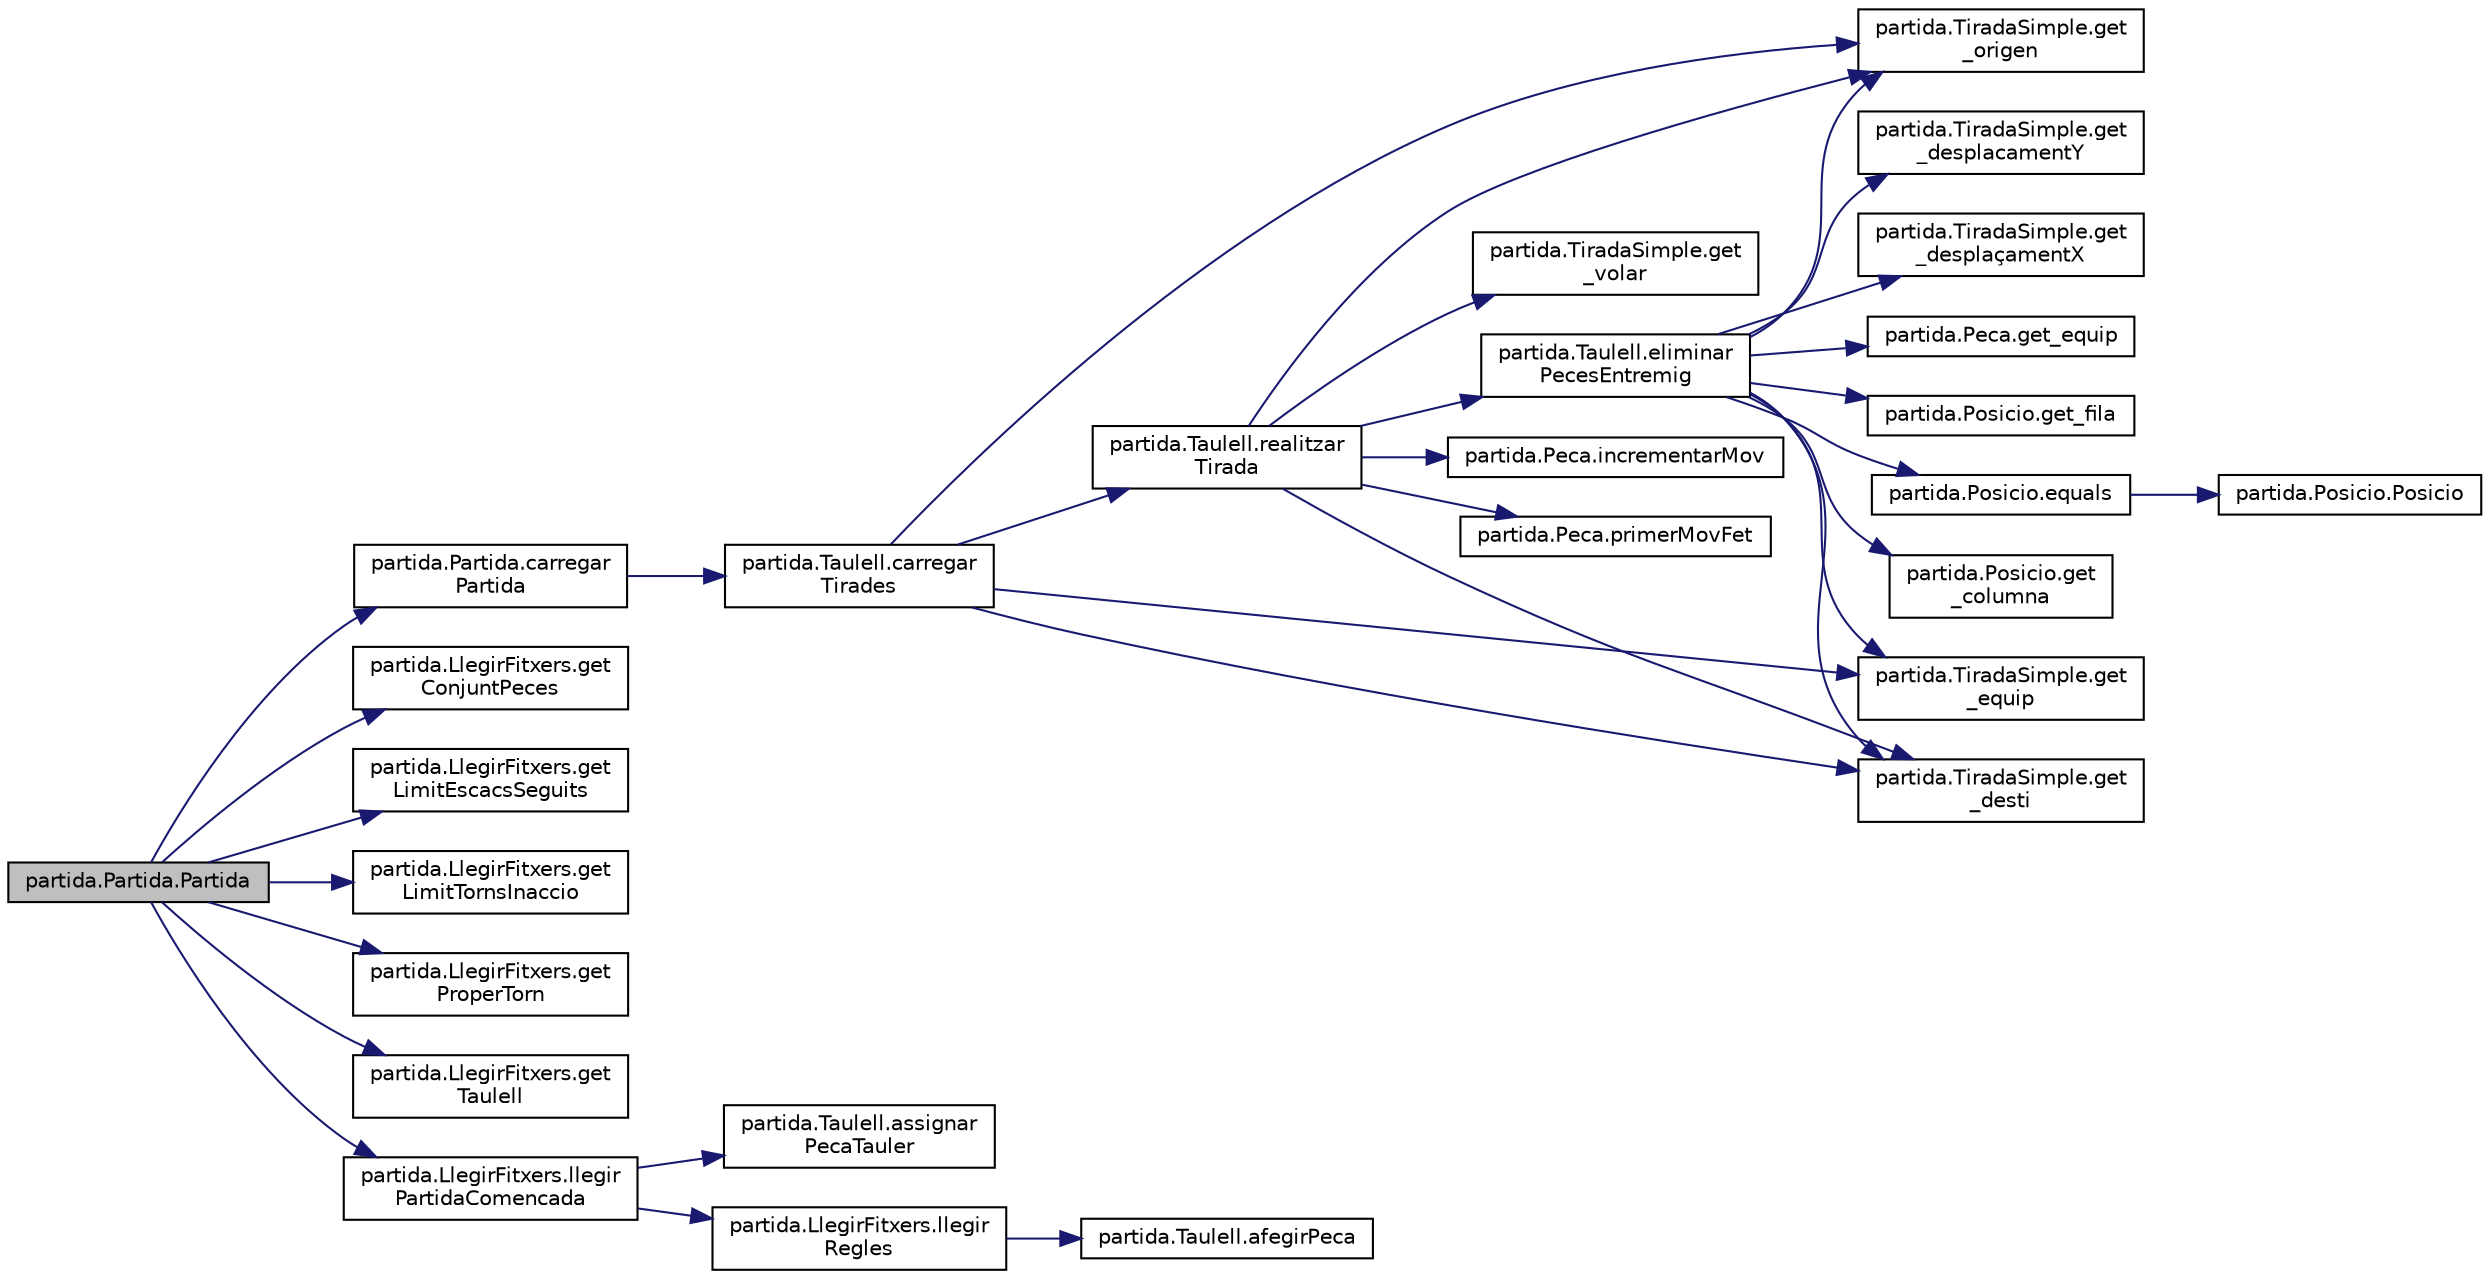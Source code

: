 digraph "partida.Partida.Partida"
{
 // LATEX_PDF_SIZE
  edge [fontname="Helvetica",fontsize="10",labelfontname="Helvetica",labelfontsize="10"];
  node [fontname="Helvetica",fontsize="10",shape=record];
  rankdir="LR";
  Node1 [label="partida.Partida.Partida",height=0.2,width=0.4,color="black", fillcolor="grey75", style="filled", fontcolor="black",tooltip="Genera una partida carregada."];
  Node1 -> Node2 [color="midnightblue",fontsize="10",style="solid",fontname="Helvetica"];
  Node2 [label="partida.Partida.carregar\lPartida",height=0.2,width=0.4,color="black", fillcolor="white", style="filled",URL="$classpartida_1_1_partida.html#a7e810e3152667dade3a39632a497e191",tooltip="Agafa les tirades que s'ha de fer del historia i les passa al taulell per a que es puguin realitzar."];
  Node2 -> Node3 [color="midnightblue",fontsize="10",style="solid",fontname="Helvetica"];
  Node3 [label="partida.Taulell.carregar\lTirades",height=0.2,width=0.4,color="black", fillcolor="white", style="filled",URL="$classpartida_1_1_taulell.html#a3bc601f4d7f92cee6d09926e05c01c99",tooltip="Carrega les tirades realitzades en una partida anterior."];
  Node3 -> Node4 [color="midnightblue",fontsize="10",style="solid",fontname="Helvetica"];
  Node4 [label="partida.TiradaSimple.get\l_desti",height=0.2,width=0.4,color="black", fillcolor="white", style="filled",URL="$classpartida_1_1_tirada_simple.html#aaa98451448fe6aca2bf914e36fead1e6",tooltip="Destí"];
  Node3 -> Node5 [color="midnightblue",fontsize="10",style="solid",fontname="Helvetica"];
  Node5 [label="partida.TiradaSimple.get\l_equip",height=0.2,width=0.4,color="black", fillcolor="white", style="filled",URL="$classpartida_1_1_tirada_simple.html#a7117f9d1138194747cc8ef335b2876fd",tooltip="Equip del Jugador de la Tirada (true = BLANQUES, false = NEGRES."];
  Node3 -> Node6 [color="midnightblue",fontsize="10",style="solid",fontname="Helvetica"];
  Node6 [label="partida.TiradaSimple.get\l_origen",height=0.2,width=0.4,color="black", fillcolor="white", style="filled",URL="$classpartida_1_1_tirada_simple.html#ac67b65ec5021b314961fc232949bc680",tooltip="Origen."];
  Node3 -> Node7 [color="midnightblue",fontsize="10",style="solid",fontname="Helvetica"];
  Node7 [label="partida.Taulell.realitzar\lTirada",height=0.2,width=0.4,color="black", fillcolor="white", style="filled",URL="$classpartida_1_1_taulell.html#a09ac50dfdb6fefaf8accdcb61fe0e3cc",tooltip="Realitza la tirada t al taulell. Retorna un enter que s'incrementara si es maten peces enemigues."];
  Node7 -> Node8 [color="midnightblue",fontsize="10",style="solid",fontname="Helvetica"];
  Node8 [label="partida.Taulell.eliminar\lPecesEntremig",height=0.2,width=0.4,color="black", fillcolor="white", style="filled",URL="$classpartida_1_1_taulell.html#a9d656cbe63061fc7f477f31cfde9def3",tooltip="Comprova si hi ha peces entremig de la tirada i si n'hi ha les mata."];
  Node8 -> Node9 [color="midnightblue",fontsize="10",style="solid",fontname="Helvetica"];
  Node9 [label="partida.Posicio.equals",height=0.2,width=0.4,color="black", fillcolor="white", style="filled",URL="$classpartida_1_1_posicio.html#aa01891d16f82607364885f2a26c8a41e",tooltip="Comparació de dues Posicions."];
  Node9 -> Node10 [color="midnightblue",fontsize="10",style="solid",fontname="Helvetica"];
  Node10 [label="partida.Posicio.Posicio",height=0.2,width=0.4,color="black", fillcolor="white", style="filled",URL="$classpartida_1_1_posicio.html#a80733d48f01e4df99ab0606af0721a0a",tooltip="Genera una Posicó"];
  Node8 -> Node11 [color="midnightblue",fontsize="10",style="solid",fontname="Helvetica"];
  Node11 [label="partida.Posicio.get\l_columna",height=0.2,width=0.4,color="black", fillcolor="white", style="filled",URL="$classpartida_1_1_posicio.html#a267f9e1db4052bbdf4cbdf15afde97e7",tooltip="Columna."];
  Node8 -> Node12 [color="midnightblue",fontsize="10",style="solid",fontname="Helvetica"];
  Node12 [label="partida.TiradaSimple.get\l_desplacamentY",height=0.2,width=0.4,color="black", fillcolor="white", style="filled",URL="$classpartida_1_1_tirada_simple.html#a43de35c8d09caf5ac372ae579a369625",tooltip="Desplaçament en l'eix de les Y."];
  Node8 -> Node13 [color="midnightblue",fontsize="10",style="solid",fontname="Helvetica"];
  Node13 [label="partida.TiradaSimple.get\l_desplaçamentX",height=0.2,width=0.4,color="black", fillcolor="white", style="filled",URL="$classpartida_1_1_tirada_simple.html#a77438dc75b40c3c578ebfe0f41c85d7a",tooltip="Desplaçament en l'eix de les X."];
  Node8 -> Node4 [color="midnightblue",fontsize="10",style="solid",fontname="Helvetica"];
  Node8 -> Node14 [color="midnightblue",fontsize="10",style="solid",fontname="Helvetica"];
  Node14 [label="partida.Peca.get_equip",height=0.2,width=0.4,color="black", fillcolor="white", style="filled",URL="$classpartida_1_1_peca.html#acf746f82f289a4a6b9c13f518df1fe6b",tooltip="Equip."];
  Node8 -> Node5 [color="midnightblue",fontsize="10",style="solid",fontname="Helvetica"];
  Node8 -> Node15 [color="midnightblue",fontsize="10",style="solid",fontname="Helvetica"];
  Node15 [label="partida.Posicio.get_fila",height=0.2,width=0.4,color="black", fillcolor="white", style="filled",URL="$classpartida_1_1_posicio.html#afd3e4dfc10d7a4ce1587ebc641cbbee5",tooltip="Fila."];
  Node8 -> Node6 [color="midnightblue",fontsize="10",style="solid",fontname="Helvetica"];
  Node7 -> Node4 [color="midnightblue",fontsize="10",style="solid",fontname="Helvetica"];
  Node7 -> Node6 [color="midnightblue",fontsize="10",style="solid",fontname="Helvetica"];
  Node7 -> Node16 [color="midnightblue",fontsize="10",style="solid",fontname="Helvetica"];
  Node16 [label="partida.TiradaSimple.get\l_volar",height=0.2,width=0.4,color="black", fillcolor="white", style="filled",URL="$classpartida_1_1_tirada_simple.html#a221e50d1eb171eb9b69d2d20eb77d404",tooltip="Volar."];
  Node7 -> Node17 [color="midnightblue",fontsize="10",style="solid",fontname="Helvetica"];
  Node17 [label="partida.Peca.incrementarMov",height=0.2,width=0.4,color="black", fillcolor="white", style="filled",URL="$classpartida_1_1_peca.html#a14606aca0160587c25a6525f435e5ad1",tooltip="Incrementa el contador de moviments fet per aquesta peça."];
  Node7 -> Node18 [color="midnightblue",fontsize="10",style="solid",fontname="Helvetica"];
  Node18 [label="partida.Peca.primerMovFet",height=0.2,width=0.4,color="black", fillcolor="white", style="filled",URL="$classpartida_1_1_peca.html#afddc0a60f1817a3f9e61d9ecaa6ba9df",tooltip="Mètode per a canviar Primer Moviment."];
  Node1 -> Node19 [color="midnightblue",fontsize="10",style="solid",fontname="Helvetica"];
  Node19 [label="partida.LlegirFitxers.get\lConjuntPeces",height=0.2,width=0.4,color="black", fillcolor="white", style="filled",URL="$classpartida_1_1_llegir_fitxers.html#a75e2d0b0f112429fcd5db9b5f3f62517",tooltip="Contenidor del conjunt de Peces."];
  Node1 -> Node20 [color="midnightblue",fontsize="10",style="solid",fontname="Helvetica"];
  Node20 [label="partida.LlegirFitxers.get\lLimitEscacsSeguits",height=0.2,width=0.4,color="black", fillcolor="white", style="filled",URL="$classpartida_1_1_llegir_fitxers.html#a31154b40526d36c2a76cb6ea656e6d8e",tooltip="Escacs Seguits."];
  Node1 -> Node21 [color="midnightblue",fontsize="10",style="solid",fontname="Helvetica"];
  Node21 [label="partida.LlegirFitxers.get\lLimitTornsInaccio",height=0.2,width=0.4,color="black", fillcolor="white", style="filled",URL="$classpartida_1_1_llegir_fitxers.html#aec9f26dbcb1298ecfe570bfb066bc963",tooltip="Limit de Torns d'Inaccio."];
  Node1 -> Node22 [color="midnightblue",fontsize="10",style="solid",fontname="Helvetica"];
  Node22 [label="partida.LlegirFitxers.get\lProperTorn",height=0.2,width=0.4,color="black", fillcolor="white", style="filled",URL="$classpartida_1_1_llegir_fitxers.html#a899cc90283aba86511ec5c5f27171f7c",tooltip="Jugador que comença el Proper Torn."];
  Node1 -> Node23 [color="midnightblue",fontsize="10",style="solid",fontname="Helvetica"];
  Node23 [label="partida.LlegirFitxers.get\lTaulell",height=0.2,width=0.4,color="black", fillcolor="white", style="filled",URL="$classpartida_1_1_llegir_fitxers.html#ad72fcdbdebb01d735177aa6ce303cfbf",tooltip="Taulell."];
  Node1 -> Node24 [color="midnightblue",fontsize="10",style="solid",fontname="Helvetica"];
  Node24 [label="partida.LlegirFitxers.llegir\lPartidaComencada",height=0.2,width=0.4,color="black", fillcolor="white", style="filled",URL="$classpartida_1_1_llegir_fitxers.html#ae9a7149166f6fcb60990025425dfd23c",tooltip="Llegeix el fitxer de Partida."];
  Node24 -> Node25 [color="midnightblue",fontsize="10",style="solid",fontname="Helvetica"];
  Node25 [label="partida.Taulell.assignar\lPecaTauler",height=0.2,width=0.4,color="black", fillcolor="white", style="filled",URL="$classpartida_1_1_taulell.html#a70b3aa633072b83c3f1b6c778f8c6afc",tooltip="Assigna la peca al taulell a la posicio determinada."];
  Node24 -> Node26 [color="midnightblue",fontsize="10",style="solid",fontname="Helvetica"];
  Node26 [label="partida.LlegirFitxers.llegir\lRegles",height=0.2,width=0.4,color="black", fillcolor="white", style="filled",URL="$classpartida_1_1_llegir_fitxers.html#a56b82ea9c6181010cd3616479a42682c",tooltip="Llegeix el fitxer de Regles."];
  Node26 -> Node27 [color="midnightblue",fontsize="10",style="solid",fontname="Helvetica"];
  Node27 [label="partida.Taulell.afegirPeca",height=0.2,width=0.4,color="black", fillcolor="white", style="filled",URL="$classpartida_1_1_taulell.html#a76081c673e786c344ebc30e49bf3897e",tooltip="Assigna les peces entrades al seu lloc a mesura que li van entran."];
}
